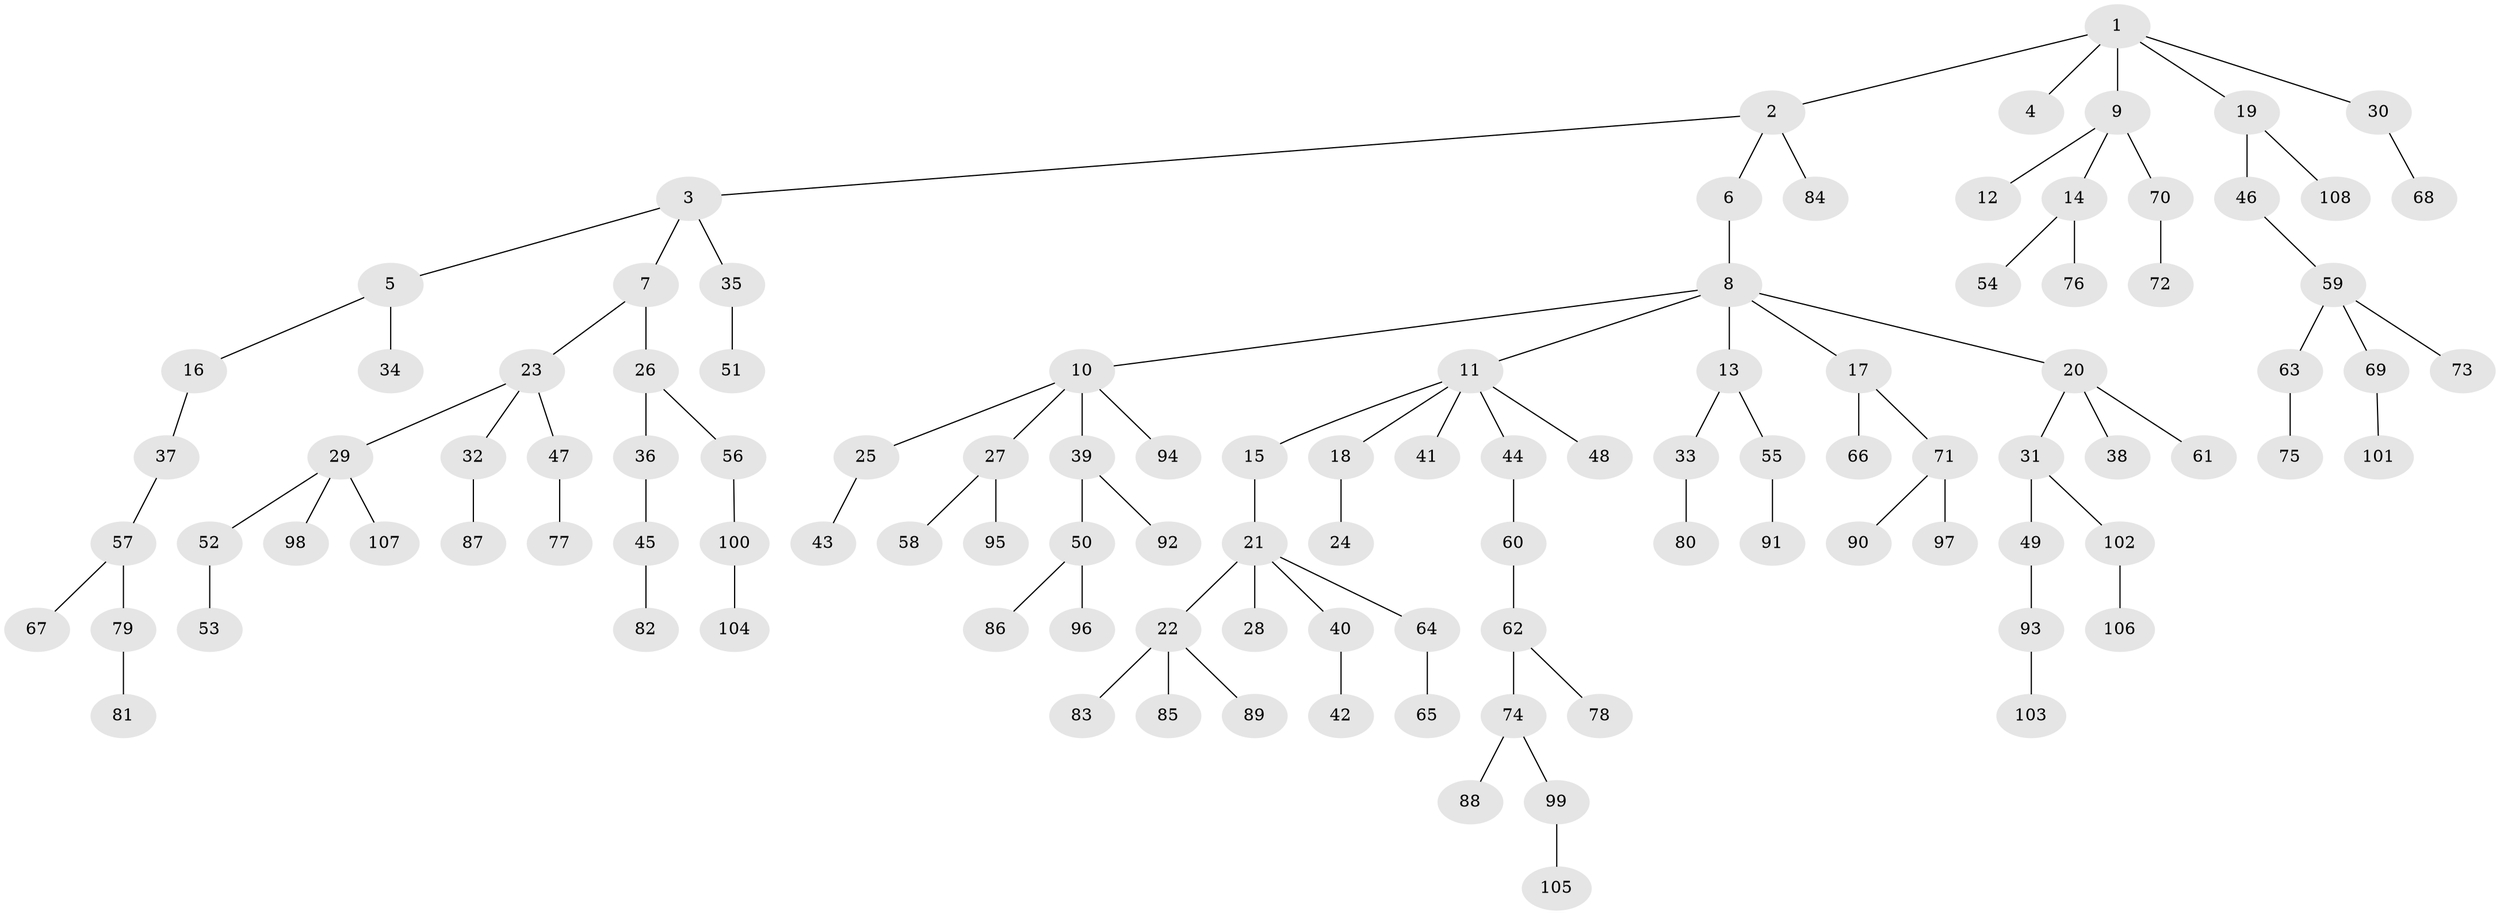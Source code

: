 // coarse degree distribution, {7: 0.014492753623188406, 5: 0.043478260869565216, 1: 0.5507246376811594, 2: 0.21739130434782608, 4: 0.057971014492753624, 9: 0.014492753623188406, 3: 0.10144927536231885}
// Generated by graph-tools (version 1.1) at 2025/24/03/03/25 07:24:07]
// undirected, 108 vertices, 107 edges
graph export_dot {
graph [start="1"]
  node [color=gray90,style=filled];
  1;
  2;
  3;
  4;
  5;
  6;
  7;
  8;
  9;
  10;
  11;
  12;
  13;
  14;
  15;
  16;
  17;
  18;
  19;
  20;
  21;
  22;
  23;
  24;
  25;
  26;
  27;
  28;
  29;
  30;
  31;
  32;
  33;
  34;
  35;
  36;
  37;
  38;
  39;
  40;
  41;
  42;
  43;
  44;
  45;
  46;
  47;
  48;
  49;
  50;
  51;
  52;
  53;
  54;
  55;
  56;
  57;
  58;
  59;
  60;
  61;
  62;
  63;
  64;
  65;
  66;
  67;
  68;
  69;
  70;
  71;
  72;
  73;
  74;
  75;
  76;
  77;
  78;
  79;
  80;
  81;
  82;
  83;
  84;
  85;
  86;
  87;
  88;
  89;
  90;
  91;
  92;
  93;
  94;
  95;
  96;
  97;
  98;
  99;
  100;
  101;
  102;
  103;
  104;
  105;
  106;
  107;
  108;
  1 -- 2;
  1 -- 4;
  1 -- 9;
  1 -- 19;
  1 -- 30;
  2 -- 3;
  2 -- 6;
  2 -- 84;
  3 -- 5;
  3 -- 7;
  3 -- 35;
  5 -- 16;
  5 -- 34;
  6 -- 8;
  7 -- 23;
  7 -- 26;
  8 -- 10;
  8 -- 11;
  8 -- 13;
  8 -- 17;
  8 -- 20;
  9 -- 12;
  9 -- 14;
  9 -- 70;
  10 -- 25;
  10 -- 27;
  10 -- 39;
  10 -- 94;
  11 -- 15;
  11 -- 18;
  11 -- 41;
  11 -- 44;
  11 -- 48;
  13 -- 33;
  13 -- 55;
  14 -- 54;
  14 -- 76;
  15 -- 21;
  16 -- 37;
  17 -- 66;
  17 -- 71;
  18 -- 24;
  19 -- 46;
  19 -- 108;
  20 -- 31;
  20 -- 38;
  20 -- 61;
  21 -- 22;
  21 -- 28;
  21 -- 40;
  21 -- 64;
  22 -- 83;
  22 -- 85;
  22 -- 89;
  23 -- 29;
  23 -- 32;
  23 -- 47;
  25 -- 43;
  26 -- 36;
  26 -- 56;
  27 -- 58;
  27 -- 95;
  29 -- 52;
  29 -- 98;
  29 -- 107;
  30 -- 68;
  31 -- 49;
  31 -- 102;
  32 -- 87;
  33 -- 80;
  35 -- 51;
  36 -- 45;
  37 -- 57;
  39 -- 50;
  39 -- 92;
  40 -- 42;
  44 -- 60;
  45 -- 82;
  46 -- 59;
  47 -- 77;
  49 -- 93;
  50 -- 86;
  50 -- 96;
  52 -- 53;
  55 -- 91;
  56 -- 100;
  57 -- 67;
  57 -- 79;
  59 -- 63;
  59 -- 69;
  59 -- 73;
  60 -- 62;
  62 -- 74;
  62 -- 78;
  63 -- 75;
  64 -- 65;
  69 -- 101;
  70 -- 72;
  71 -- 90;
  71 -- 97;
  74 -- 88;
  74 -- 99;
  79 -- 81;
  93 -- 103;
  99 -- 105;
  100 -- 104;
  102 -- 106;
}
